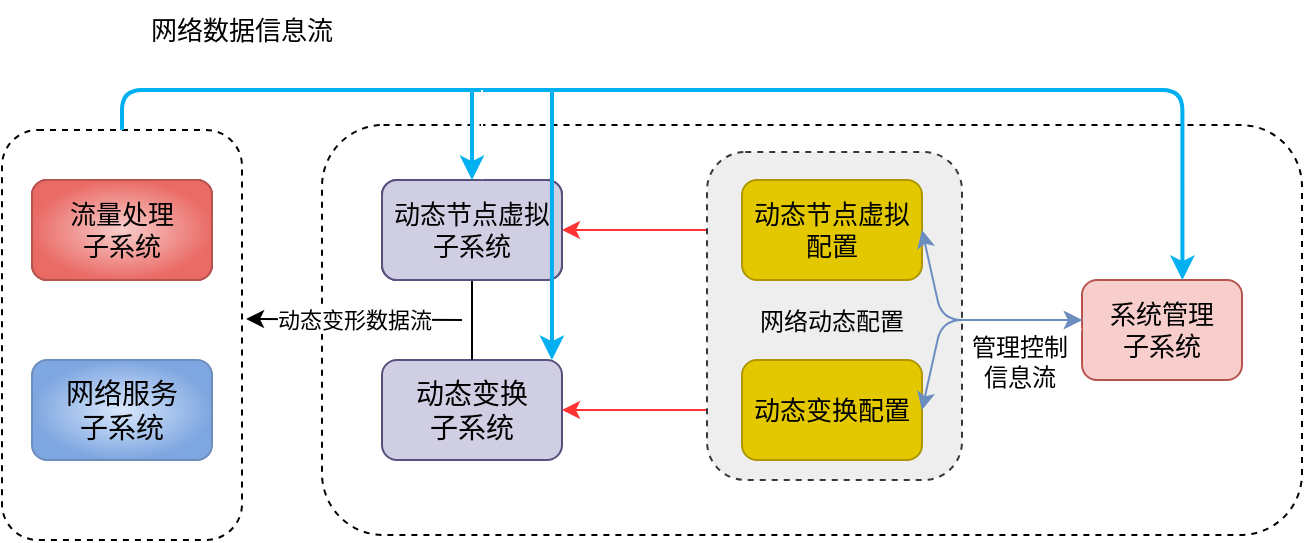 <mxfile version="20.8.23" type="github">
  <diagram name="第 1 页" id="d8KrIHGw9mfeEf5koZi7">
    <mxGraphModel dx="1430" dy="737" grid="1" gridSize="10" guides="1" tooltips="1" connect="1" arrows="1" fold="1" page="1" pageScale="1" pageWidth="827" pageHeight="1169" math="0" shadow="0">
      <root>
        <mxCell id="0" />
        <mxCell id="1" parent="0" />
        <mxCell id="2jsZ0uLVg3BkoNoTCIlo-11" value="" style="rounded=1;whiteSpace=wrap;html=1;fillColor=none;gradientColor=#E5CCFF;gradientDirection=radial;dashed=1;" vertex="1" parent="1">
          <mxGeometry x="110" y="165" width="120" height="205" as="geometry" />
        </mxCell>
        <mxCell id="2jsZ0uLVg3BkoNoTCIlo-12" value="" style="rounded=1;whiteSpace=wrap;html=1;fillColor=none;gradientColor=#E5CCFF;gradientDirection=radial;dashed=1;fontSize=14;" vertex="1" parent="1">
          <mxGeometry x="270" y="162.5" width="490" height="205" as="geometry" />
        </mxCell>
        <mxCell id="2jsZ0uLVg3BkoNoTCIlo-3" value="流量处理&lt;br style=&quot;font-size: 14px;&quot;&gt;子系统" style="rounded=1;whiteSpace=wrap;html=1;fillColor=#f8cecc;gradientColor=#ea6b66;strokeColor=#b85450;gradientDirection=radial;fontSize=14;" vertex="1" parent="1">
          <mxGeometry x="125" y="190" width="90" height="50" as="geometry" />
        </mxCell>
        <mxCell id="2jsZ0uLVg3BkoNoTCIlo-4" value="网络服务&lt;br style=&quot;font-size: 14px;&quot;&gt;子系统" style="rounded=1;whiteSpace=wrap;html=1;fillColor=#dae8fc;gradientColor=#7ea6e0;strokeColor=#6c8ebf;gradientDirection=radial;fontSize=14;" vertex="1" parent="1">
          <mxGeometry x="125" y="280" width="90" height="50" as="geometry" />
        </mxCell>
        <mxCell id="2jsZ0uLVg3BkoNoTCIlo-5" value="动态节点虚拟子系统" style="rounded=1;whiteSpace=wrap;html=1;fillColor=#d0cee2;strokeColor=#56517e;gradientDirection=radial;fontSize=14;" vertex="1" parent="1">
          <mxGeometry x="300" y="190" width="90" height="50" as="geometry" />
        </mxCell>
        <mxCell id="2jsZ0uLVg3BkoNoTCIlo-6" value="动态变换&lt;br style=&quot;font-size: 14px;&quot;&gt;子系统" style="rounded=1;whiteSpace=wrap;html=1;fillColor=#d0cee2;strokeColor=#56517e;gradientDirection=radial;fontSize=14;" vertex="1" parent="1">
          <mxGeometry x="300" y="280" width="90" height="50" as="geometry" />
        </mxCell>
        <mxCell id="2jsZ0uLVg3BkoNoTCIlo-19" value="" style="edgeStyle=orthogonalEdgeStyle;rounded=1;orthogonalLoop=1;jettySize=auto;html=1;strokeColor=#FF3333;" edge="1" parent="1" source="2jsZ0uLVg3BkoNoTCIlo-7" target="2jsZ0uLVg3BkoNoTCIlo-5">
          <mxGeometry relative="1" as="geometry" />
        </mxCell>
        <mxCell id="2jsZ0uLVg3BkoNoTCIlo-20" value="" style="edgeStyle=orthogonalEdgeStyle;rounded=1;orthogonalLoop=1;jettySize=auto;html=1;strokeColor=#FF3333;" edge="1" parent="1" source="2jsZ0uLVg3BkoNoTCIlo-8" target="2jsZ0uLVg3BkoNoTCIlo-6">
          <mxGeometry relative="1" as="geometry" />
        </mxCell>
        <mxCell id="2jsZ0uLVg3BkoNoTCIlo-22" value="" style="rounded=1;whiteSpace=wrap;html=1;dashed=1;fontSize=14;fillColor=#eeeeee;gradientDirection=radial;strokeColor=#36393d;" vertex="1" parent="1">
          <mxGeometry x="462.5" y="176" width="127.5" height="164" as="geometry" />
        </mxCell>
        <mxCell id="2jsZ0uLVg3BkoNoTCIlo-8" value="动态变换配置" style="rounded=1;whiteSpace=wrap;html=1;fillColor=#e3c800;strokeColor=#B09500;gradientDirection=radial;fontColor=#000000;fontSize=13;" vertex="1" parent="1">
          <mxGeometry x="480" y="280" width="90" height="50" as="geometry" />
        </mxCell>
        <mxCell id="2jsZ0uLVg3BkoNoTCIlo-9" value="系统管理&lt;br style=&quot;font-size: 13px;&quot;&gt;子系统" style="rounded=1;whiteSpace=wrap;html=1;fillColor=#f8cecc;strokeColor=#b85450;gradientDirection=radial;fontSize=13;" vertex="1" parent="1">
          <mxGeometry x="650" y="240" width="80" height="50" as="geometry" />
        </mxCell>
        <mxCell id="2jsZ0uLVg3BkoNoTCIlo-16" value="" style="endArrow=none;html=1;rounded=1;exitX=0.5;exitY=0;exitDx=0;exitDy=0;entryX=0.5;entryY=1;entryDx=0;entryDy=0;" edge="1" parent="1" source="2jsZ0uLVg3BkoNoTCIlo-6" target="2jsZ0uLVg3BkoNoTCIlo-5">
          <mxGeometry width="50" height="50" relative="1" as="geometry">
            <mxPoint x="300" y="290" as="sourcePoint" />
            <mxPoint x="350" y="240" as="targetPoint" />
          </mxGeometry>
        </mxCell>
        <mxCell id="2jsZ0uLVg3BkoNoTCIlo-17" value="" style="endArrow=classic;html=1;rounded=1;entryX=1.017;entryY=0.461;entryDx=0;entryDy=0;entryPerimeter=0;" edge="1" parent="1" target="2jsZ0uLVg3BkoNoTCIlo-11">
          <mxGeometry relative="1" as="geometry">
            <mxPoint x="340" y="260" as="sourcePoint" />
            <mxPoint x="250" y="260" as="targetPoint" />
          </mxGeometry>
        </mxCell>
        <mxCell id="2jsZ0uLVg3BkoNoTCIlo-18" value="动态变形数据流" style="edgeLabel;resizable=0;html=1;align=center;verticalAlign=middle;dashed=1;fillColor=none;gradientColor=#E5CCFF;gradientDirection=radial;" connectable="0" vertex="1" parent="2jsZ0uLVg3BkoNoTCIlo-17">
          <mxGeometry relative="1" as="geometry" />
        </mxCell>
        <mxCell id="2jsZ0uLVg3BkoNoTCIlo-21" value="网络动态配置" style="text;html=1;strokeColor=none;fillColor=none;align=center;verticalAlign=middle;whiteSpace=wrap;rounded=0;fontSize=12;" vertex="1" parent="1">
          <mxGeometry x="480" y="246" width="90" height="30" as="geometry" />
        </mxCell>
        <mxCell id="2jsZ0uLVg3BkoNoTCIlo-7" value="动态节点虚拟配置" style="rounded=1;whiteSpace=wrap;html=1;fillColor=#e3c800;strokeColor=#B09500;gradientDirection=radial;fontColor=#000000;fontSize=13;" vertex="1" parent="1">
          <mxGeometry x="480" y="190" width="90" height="50" as="geometry" />
        </mxCell>
        <mxCell id="2jsZ0uLVg3BkoNoTCIlo-23" value="动态节点虚拟子系统" style="rounded=1;whiteSpace=wrap;html=1;fillColor=#d0cee2;strokeColor=#56517e;gradientDirection=radial;fontSize=14;" vertex="1" parent="1">
          <mxGeometry x="300" y="190" width="90" height="50" as="geometry" />
        </mxCell>
        <mxCell id="2jsZ0uLVg3BkoNoTCIlo-24" value="流量处理&lt;br style=&quot;font-size: 14px;&quot;&gt;子系统" style="rounded=1;whiteSpace=wrap;html=1;fillColor=#f8cecc;gradientColor=#ea6b66;strokeColor=#b85450;gradientDirection=radial;fontSize=14;" vertex="1" parent="1">
          <mxGeometry x="125" y="190" width="90" height="50" as="geometry" />
        </mxCell>
        <mxCell id="2jsZ0uLVg3BkoNoTCIlo-25" value="动态节点虚拟子系统" style="rounded=1;whiteSpace=wrap;html=1;fillColor=#d0cee2;strokeColor=#56517e;gradientDirection=radial;fontSize=13;" vertex="1" parent="1">
          <mxGeometry x="300" y="190" width="90" height="50" as="geometry" />
        </mxCell>
        <mxCell id="2jsZ0uLVg3BkoNoTCIlo-26" value="流量处理&lt;br style=&quot;font-size: 13px;&quot;&gt;子系统" style="rounded=1;whiteSpace=wrap;html=1;fillColor=#f8cecc;gradientColor=#ea6b66;strokeColor=#b85450;gradientDirection=radial;fontSize=13;" vertex="1" parent="1">
          <mxGeometry x="125" y="190" width="90" height="50" as="geometry" />
        </mxCell>
        <mxCell id="2jsZ0uLVg3BkoNoTCIlo-27" value="网络数据信息流" style="text;html=1;strokeColor=none;fillColor=none;align=center;verticalAlign=middle;whiteSpace=wrap;rounded=0;fontSize=13;" vertex="1" parent="1">
          <mxGeometry x="180" y="100" width="100" height="30" as="geometry" />
        </mxCell>
        <mxCell id="2jsZ0uLVg3BkoNoTCIlo-31" value="" style="edgeStyle=orthogonalEdgeStyle;rounded=1;orthogonalLoop=1;jettySize=auto;html=1;strokeColor=#00b0f0;fontSize=13;entryX=0.878;entryY=0.378;entryDx=0;entryDy=0;exitX=0.5;exitY=0;exitDx=0;exitDy=0;entryPerimeter=0;strokeWidth=2;" edge="1" parent="1" source="2jsZ0uLVg3BkoNoTCIlo-11" target="2jsZ0uLVg3BkoNoTCIlo-12">
          <mxGeometry relative="1" as="geometry">
            <mxPoint x="414" y="145" as="sourcePoint" />
            <mxPoint x="334" y="190" as="targetPoint" />
            <Array as="points">
              <mxPoint x="170" y="145" />
              <mxPoint x="700" y="145" />
            </Array>
          </mxGeometry>
        </mxCell>
        <mxCell id="2jsZ0uLVg3BkoNoTCIlo-32" value="" style="endArrow=classic;html=1;rounded=1;strokeColor=#ffffff;fontSize=13;" edge="1" parent="1">
          <mxGeometry width="50" height="50" relative="1" as="geometry">
            <mxPoint x="350" y="145" as="sourcePoint" />
            <mxPoint x="350" y="190" as="targetPoint" />
          </mxGeometry>
        </mxCell>
        <mxCell id="2jsZ0uLVg3BkoNoTCIlo-33" value="" style="endArrow=classic;html=1;rounded=1;strokeColor=#00b0f0;fontSize=13;entryX=0.944;entryY=0;entryDx=0;entryDy=0;entryPerimeter=0;fillColor=#cce5ff;strokeWidth=2;" edge="1" parent="1" target="2jsZ0uLVg3BkoNoTCIlo-6">
          <mxGeometry width="50" height="50" relative="1" as="geometry">
            <mxPoint x="385" y="146" as="sourcePoint" />
            <mxPoint x="385" y="276.0" as="targetPoint" />
          </mxGeometry>
        </mxCell>
        <mxCell id="2jsZ0uLVg3BkoNoTCIlo-34" value="" style="endArrow=classic;startArrow=classic;html=1;rounded=1;strokeColor=#ffffff;fontSize=13;entryX=0;entryY=0.5;entryDx=0;entryDy=0;exitX=1;exitY=0.25;exitDx=0;exitDy=0;" edge="1" parent="1" source="2jsZ0uLVg3BkoNoTCIlo-22" target="2jsZ0uLVg3BkoNoTCIlo-9">
          <mxGeometry width="50" height="50" relative="1" as="geometry">
            <mxPoint x="630" y="300" as="sourcePoint" />
            <mxPoint x="680" y="250" as="targetPoint" />
          </mxGeometry>
        </mxCell>
        <mxCell id="2jsZ0uLVg3BkoNoTCIlo-35" value="" style="endArrow=classic;startArrow=classic;html=1;rounded=1;strokeColor=#6c8ebf;fontSize=13;exitX=1;exitY=0.5;exitDx=0;exitDy=0;fillColor=#dae8fc;" edge="1" parent="1" source="2jsZ0uLVg3BkoNoTCIlo-8">
          <mxGeometry width="50" height="50" relative="1" as="geometry">
            <mxPoint x="600" y="310" as="sourcePoint" />
            <mxPoint x="650" y="260" as="targetPoint" />
            <Array as="points">
              <mxPoint x="580" y="260" />
            </Array>
          </mxGeometry>
        </mxCell>
        <mxCell id="2jsZ0uLVg3BkoNoTCIlo-36" value="" style="endArrow=classic;startArrow=classic;html=1;rounded=1;strokeColor=#6c8ebf;fontSize=13;exitX=1;exitY=0.5;exitDx=0;exitDy=0;fillColor=#dae8fc;" edge="1" parent="1" source="2jsZ0uLVg3BkoNoTCIlo-7">
          <mxGeometry width="50" height="50" relative="1" as="geometry">
            <mxPoint x="580" y="315" as="sourcePoint" />
            <mxPoint x="650" y="260" as="targetPoint" />
            <Array as="points">
              <mxPoint x="580" y="260" />
            </Array>
          </mxGeometry>
        </mxCell>
        <mxCell id="2jsZ0uLVg3BkoNoTCIlo-38" value="管理控制&lt;br&gt;信息流" style="text;html=1;strokeColor=none;fillColor=none;align=center;verticalAlign=middle;whiteSpace=wrap;rounded=0;fontSize=12;" vertex="1" parent="1">
          <mxGeometry x="574" y="266" width="90" height="30" as="geometry" />
        </mxCell>
        <mxCell id="2jsZ0uLVg3BkoNoTCIlo-39" value="" style="endArrow=classic;html=1;rounded=1;strokeColor=#00b0f0;fontSize=13;entryX=0.5;entryY=0;entryDx=0;entryDy=0;fillColor=#cce5ff;strokeWidth=2;" edge="1" parent="1" target="2jsZ0uLVg3BkoNoTCIlo-25">
          <mxGeometry width="50" height="50" relative="1" as="geometry">
            <mxPoint x="345" y="146" as="sourcePoint" />
            <mxPoint x="345" y="186.0" as="targetPoint" />
          </mxGeometry>
        </mxCell>
      </root>
    </mxGraphModel>
  </diagram>
</mxfile>
